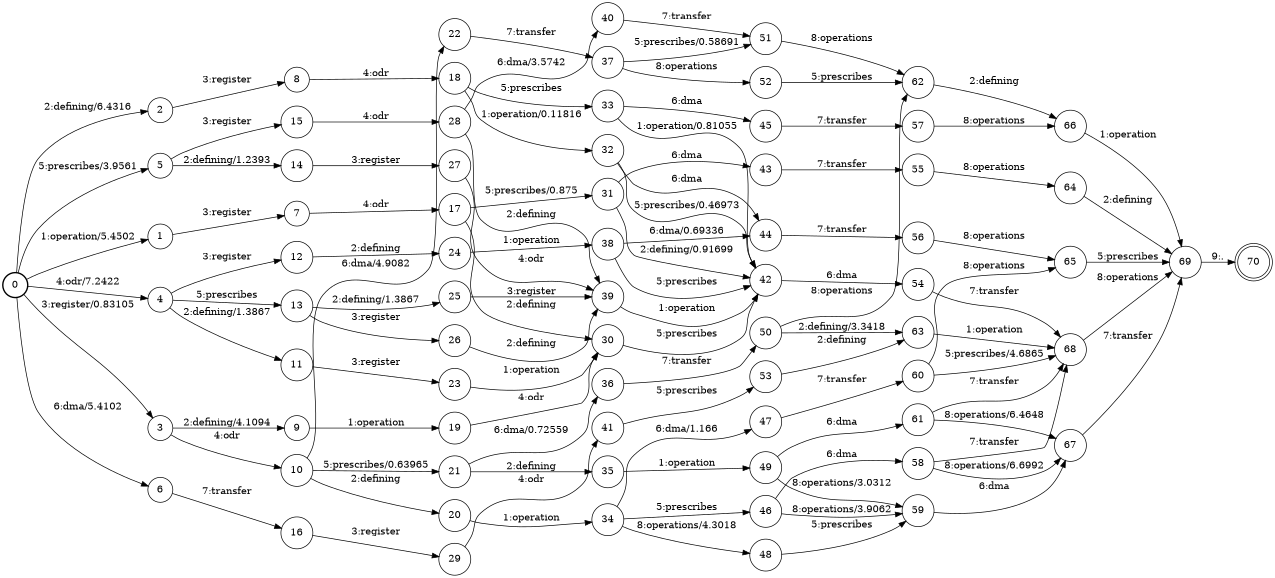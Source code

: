 digraph FST {
rankdir = LR;
size = "8.5,11";
label = "";
center = 1;
orientation = Portrait;
ranksep = "0.4";
nodesep = "0.25";
0 [label = "0", shape = circle, style = bold, fontsize = 14]
	0 -> 1 [label = "1:operation/5.4502", fontsize = 14];
	0 -> 2 [label = "2:defining/6.4316", fontsize = 14];
	0 -> 3 [label = "3:register/0.83105", fontsize = 14];
	0 -> 4 [label = "4:odr/7.2422", fontsize = 14];
	0 -> 5 [label = "5:prescribes/3.9561", fontsize = 14];
	0 -> 6 [label = "6:dma/5.4102", fontsize = 14];
1 [label = "1", shape = circle, style = solid, fontsize = 14]
	1 -> 7 [label = "3:register", fontsize = 14];
2 [label = "2", shape = circle, style = solid, fontsize = 14]
	2 -> 8 [label = "3:register", fontsize = 14];
3 [label = "3", shape = circle, style = solid, fontsize = 14]
	3 -> 9 [label = "2:defining/4.1094", fontsize = 14];
	3 -> 10 [label = "4:odr", fontsize = 14];
4 [label = "4", shape = circle, style = solid, fontsize = 14]
	4 -> 11 [label = "2:defining/1.3867", fontsize = 14];
	4 -> 12 [label = "3:register", fontsize = 14];
	4 -> 13 [label = "5:prescribes", fontsize = 14];
5 [label = "5", shape = circle, style = solid, fontsize = 14]
	5 -> 14 [label = "2:defining/1.2393", fontsize = 14];
	5 -> 15 [label = "3:register", fontsize = 14];
6 [label = "6", shape = circle, style = solid, fontsize = 14]
	6 -> 16 [label = "7:transfer", fontsize = 14];
7 [label = "7", shape = circle, style = solid, fontsize = 14]
	7 -> 17 [label = "4:odr", fontsize = 14];
8 [label = "8", shape = circle, style = solid, fontsize = 14]
	8 -> 18 [label = "4:odr", fontsize = 14];
9 [label = "9", shape = circle, style = solid, fontsize = 14]
	9 -> 19 [label = "1:operation", fontsize = 14];
10 [label = "10", shape = circle, style = solid, fontsize = 14]
	10 -> 20 [label = "2:defining", fontsize = 14];
	10 -> 21 [label = "5:prescribes/0.63965", fontsize = 14];
	10 -> 22 [label = "6:dma/4.9082", fontsize = 14];
11 [label = "11", shape = circle, style = solid, fontsize = 14]
	11 -> 23 [label = "3:register", fontsize = 14];
12 [label = "12", shape = circle, style = solid, fontsize = 14]
	12 -> 24 [label = "2:defining", fontsize = 14];
13 [label = "13", shape = circle, style = solid, fontsize = 14]
	13 -> 25 [label = "2:defining/1.3867", fontsize = 14];
	13 -> 26 [label = "3:register", fontsize = 14];
14 [label = "14", shape = circle, style = solid, fontsize = 14]
	14 -> 27 [label = "3:register", fontsize = 14];
15 [label = "15", shape = circle, style = solid, fontsize = 14]
	15 -> 28 [label = "4:odr", fontsize = 14];
16 [label = "16", shape = circle, style = solid, fontsize = 14]
	16 -> 29 [label = "3:register", fontsize = 14];
17 [label = "17", shape = circle, style = solid, fontsize = 14]
	17 -> 30 [label = "2:defining", fontsize = 14];
	17 -> 31 [label = "5:prescribes/0.875", fontsize = 14];
18 [label = "18", shape = circle, style = solid, fontsize = 14]
	18 -> 32 [label = "1:operation/0.11816", fontsize = 14];
	18 -> 33 [label = "5:prescribes", fontsize = 14];
19 [label = "19", shape = circle, style = solid, fontsize = 14]
	19 -> 30 [label = "4:odr", fontsize = 14];
20 [label = "20", shape = circle, style = solid, fontsize = 14]
	20 -> 34 [label = "1:operation", fontsize = 14];
21 [label = "21", shape = circle, style = solid, fontsize = 14]
	21 -> 35 [label = "2:defining", fontsize = 14];
	21 -> 36 [label = "6:dma/0.72559", fontsize = 14];
22 [label = "22", shape = circle, style = solid, fontsize = 14]
	22 -> 37 [label = "7:transfer", fontsize = 14];
23 [label = "23", shape = circle, style = solid, fontsize = 14]
	23 -> 30 [label = "1:operation", fontsize = 14];
24 [label = "24", shape = circle, style = solid, fontsize = 14]
	24 -> 38 [label = "1:operation", fontsize = 14];
25 [label = "25", shape = circle, style = solid, fontsize = 14]
	25 -> 39 [label = "3:register", fontsize = 14];
26 [label = "26", shape = circle, style = solid, fontsize = 14]
	26 -> 39 [label = "2:defining", fontsize = 14];
27 [label = "27", shape = circle, style = solid, fontsize = 14]
	27 -> 39 [label = "4:odr", fontsize = 14];
28 [label = "28", shape = circle, style = solid, fontsize = 14]
	28 -> 39 [label = "2:defining", fontsize = 14];
	28 -> 40 [label = "6:dma/3.5742", fontsize = 14];
29 [label = "29", shape = circle, style = solid, fontsize = 14]
	29 -> 41 [label = "4:odr", fontsize = 14];
30 [label = "30", shape = circle, style = solid, fontsize = 14]
	30 -> 42 [label = "5:prescribes", fontsize = 14];
31 [label = "31", shape = circle, style = solid, fontsize = 14]
	31 -> 42 [label = "2:defining/0.91699", fontsize = 14];
	31 -> 43 [label = "6:dma", fontsize = 14];
32 [label = "32", shape = circle, style = solid, fontsize = 14]
	32 -> 42 [label = "5:prescribes/0.46973", fontsize = 14];
	32 -> 44 [label = "6:dma", fontsize = 14];
33 [label = "33", shape = circle, style = solid, fontsize = 14]
	33 -> 42 [label = "1:operation/0.81055", fontsize = 14];
	33 -> 45 [label = "6:dma", fontsize = 14];
34 [label = "34", shape = circle, style = solid, fontsize = 14]
	34 -> 46 [label = "5:prescribes", fontsize = 14];
	34 -> 47 [label = "6:dma/1.166", fontsize = 14];
	34 -> 48 [label = "8:operations/4.3018", fontsize = 14];
35 [label = "35", shape = circle, style = solid, fontsize = 14]
	35 -> 49 [label = "1:operation", fontsize = 14];
36 [label = "36", shape = circle, style = solid, fontsize = 14]
	36 -> 50 [label = "7:transfer", fontsize = 14];
37 [label = "37", shape = circle, style = solid, fontsize = 14]
	37 -> 51 [label = "5:prescribes/0.58691", fontsize = 14];
	37 -> 52 [label = "8:operations", fontsize = 14];
38 [label = "38", shape = circle, style = solid, fontsize = 14]
	38 -> 42 [label = "5:prescribes", fontsize = 14];
	38 -> 44 [label = "6:dma/0.69336", fontsize = 14];
39 [label = "39", shape = circle, style = solid, fontsize = 14]
	39 -> 42 [label = "1:operation", fontsize = 14];
40 [label = "40", shape = circle, style = solid, fontsize = 14]
	40 -> 51 [label = "7:transfer", fontsize = 14];
41 [label = "41", shape = circle, style = solid, fontsize = 14]
	41 -> 53 [label = "5:prescribes", fontsize = 14];
42 [label = "42", shape = circle, style = solid, fontsize = 14]
	42 -> 54 [label = "6:dma", fontsize = 14];
43 [label = "43", shape = circle, style = solid, fontsize = 14]
	43 -> 55 [label = "7:transfer", fontsize = 14];
44 [label = "44", shape = circle, style = solid, fontsize = 14]
	44 -> 56 [label = "7:transfer", fontsize = 14];
45 [label = "45", shape = circle, style = solid, fontsize = 14]
	45 -> 57 [label = "7:transfer", fontsize = 14];
46 [label = "46", shape = circle, style = solid, fontsize = 14]
	46 -> 58 [label = "6:dma", fontsize = 14];
	46 -> 59 [label = "8:operations/3.9062", fontsize = 14];
47 [label = "47", shape = circle, style = solid, fontsize = 14]
	47 -> 60 [label = "7:transfer", fontsize = 14];
48 [label = "48", shape = circle, style = solid, fontsize = 14]
	48 -> 59 [label = "5:prescribes", fontsize = 14];
49 [label = "49", shape = circle, style = solid, fontsize = 14]
	49 -> 61 [label = "6:dma", fontsize = 14];
	49 -> 59 [label = "8:operations/3.0312", fontsize = 14];
50 [label = "50", shape = circle, style = solid, fontsize = 14]
	50 -> 63 [label = "2:defining/3.3418", fontsize = 14];
	50 -> 62 [label = "8:operations", fontsize = 14];
51 [label = "51", shape = circle, style = solid, fontsize = 14]
	51 -> 62 [label = "8:operations", fontsize = 14];
52 [label = "52", shape = circle, style = solid, fontsize = 14]
	52 -> 62 [label = "5:prescribes", fontsize = 14];
53 [label = "53", shape = circle, style = solid, fontsize = 14]
	53 -> 63 [label = "2:defining", fontsize = 14];
54 [label = "54", shape = circle, style = solid, fontsize = 14]
	54 -> 68 [label = "7:transfer", fontsize = 14];
55 [label = "55", shape = circle, style = solid, fontsize = 14]
	55 -> 64 [label = "8:operations", fontsize = 14];
56 [label = "56", shape = circle, style = solid, fontsize = 14]
	56 -> 65 [label = "8:operations", fontsize = 14];
57 [label = "57", shape = circle, style = solid, fontsize = 14]
	57 -> 66 [label = "8:operations", fontsize = 14];
58 [label = "58", shape = circle, style = solid, fontsize = 14]
	58 -> 68 [label = "7:transfer", fontsize = 14];
	58 -> 67 [label = "8:operations/6.6992", fontsize = 14];
59 [label = "59", shape = circle, style = solid, fontsize = 14]
	59 -> 67 [label = "6:dma", fontsize = 14];
60 [label = "60", shape = circle, style = solid, fontsize = 14]
	60 -> 68 [label = "5:prescribes/4.6865", fontsize = 14];
	60 -> 65 [label = "8:operations", fontsize = 14];
61 [label = "61", shape = circle, style = solid, fontsize = 14]
	61 -> 68 [label = "7:transfer", fontsize = 14];
	61 -> 67 [label = "8:operations/6.4648", fontsize = 14];
62 [label = "62", shape = circle, style = solid, fontsize = 14]
	62 -> 66 [label = "2:defining", fontsize = 14];
63 [label = "63", shape = circle, style = solid, fontsize = 14]
	63 -> 68 [label = "1:operation", fontsize = 14];
64 [label = "64", shape = circle, style = solid, fontsize = 14]
	64 -> 69 [label = "2:defining", fontsize = 14];
65 [label = "65", shape = circle, style = solid, fontsize = 14]
	65 -> 69 [label = "5:prescribes", fontsize = 14];
66 [label = "66", shape = circle, style = solid, fontsize = 14]
	66 -> 69 [label = "1:operation", fontsize = 14];
67 [label = "67", shape = circle, style = solid, fontsize = 14]
	67 -> 69 [label = "7:transfer", fontsize = 14];
68 [label = "68", shape = circle, style = solid, fontsize = 14]
	68 -> 69 [label = "8:operations", fontsize = 14];
69 [label = "69", shape = circle, style = solid, fontsize = 14]
	69 -> 70 [label = "9:.", fontsize = 14];
70 [label = "70", shape = doublecircle, style = solid, fontsize = 14]
}
